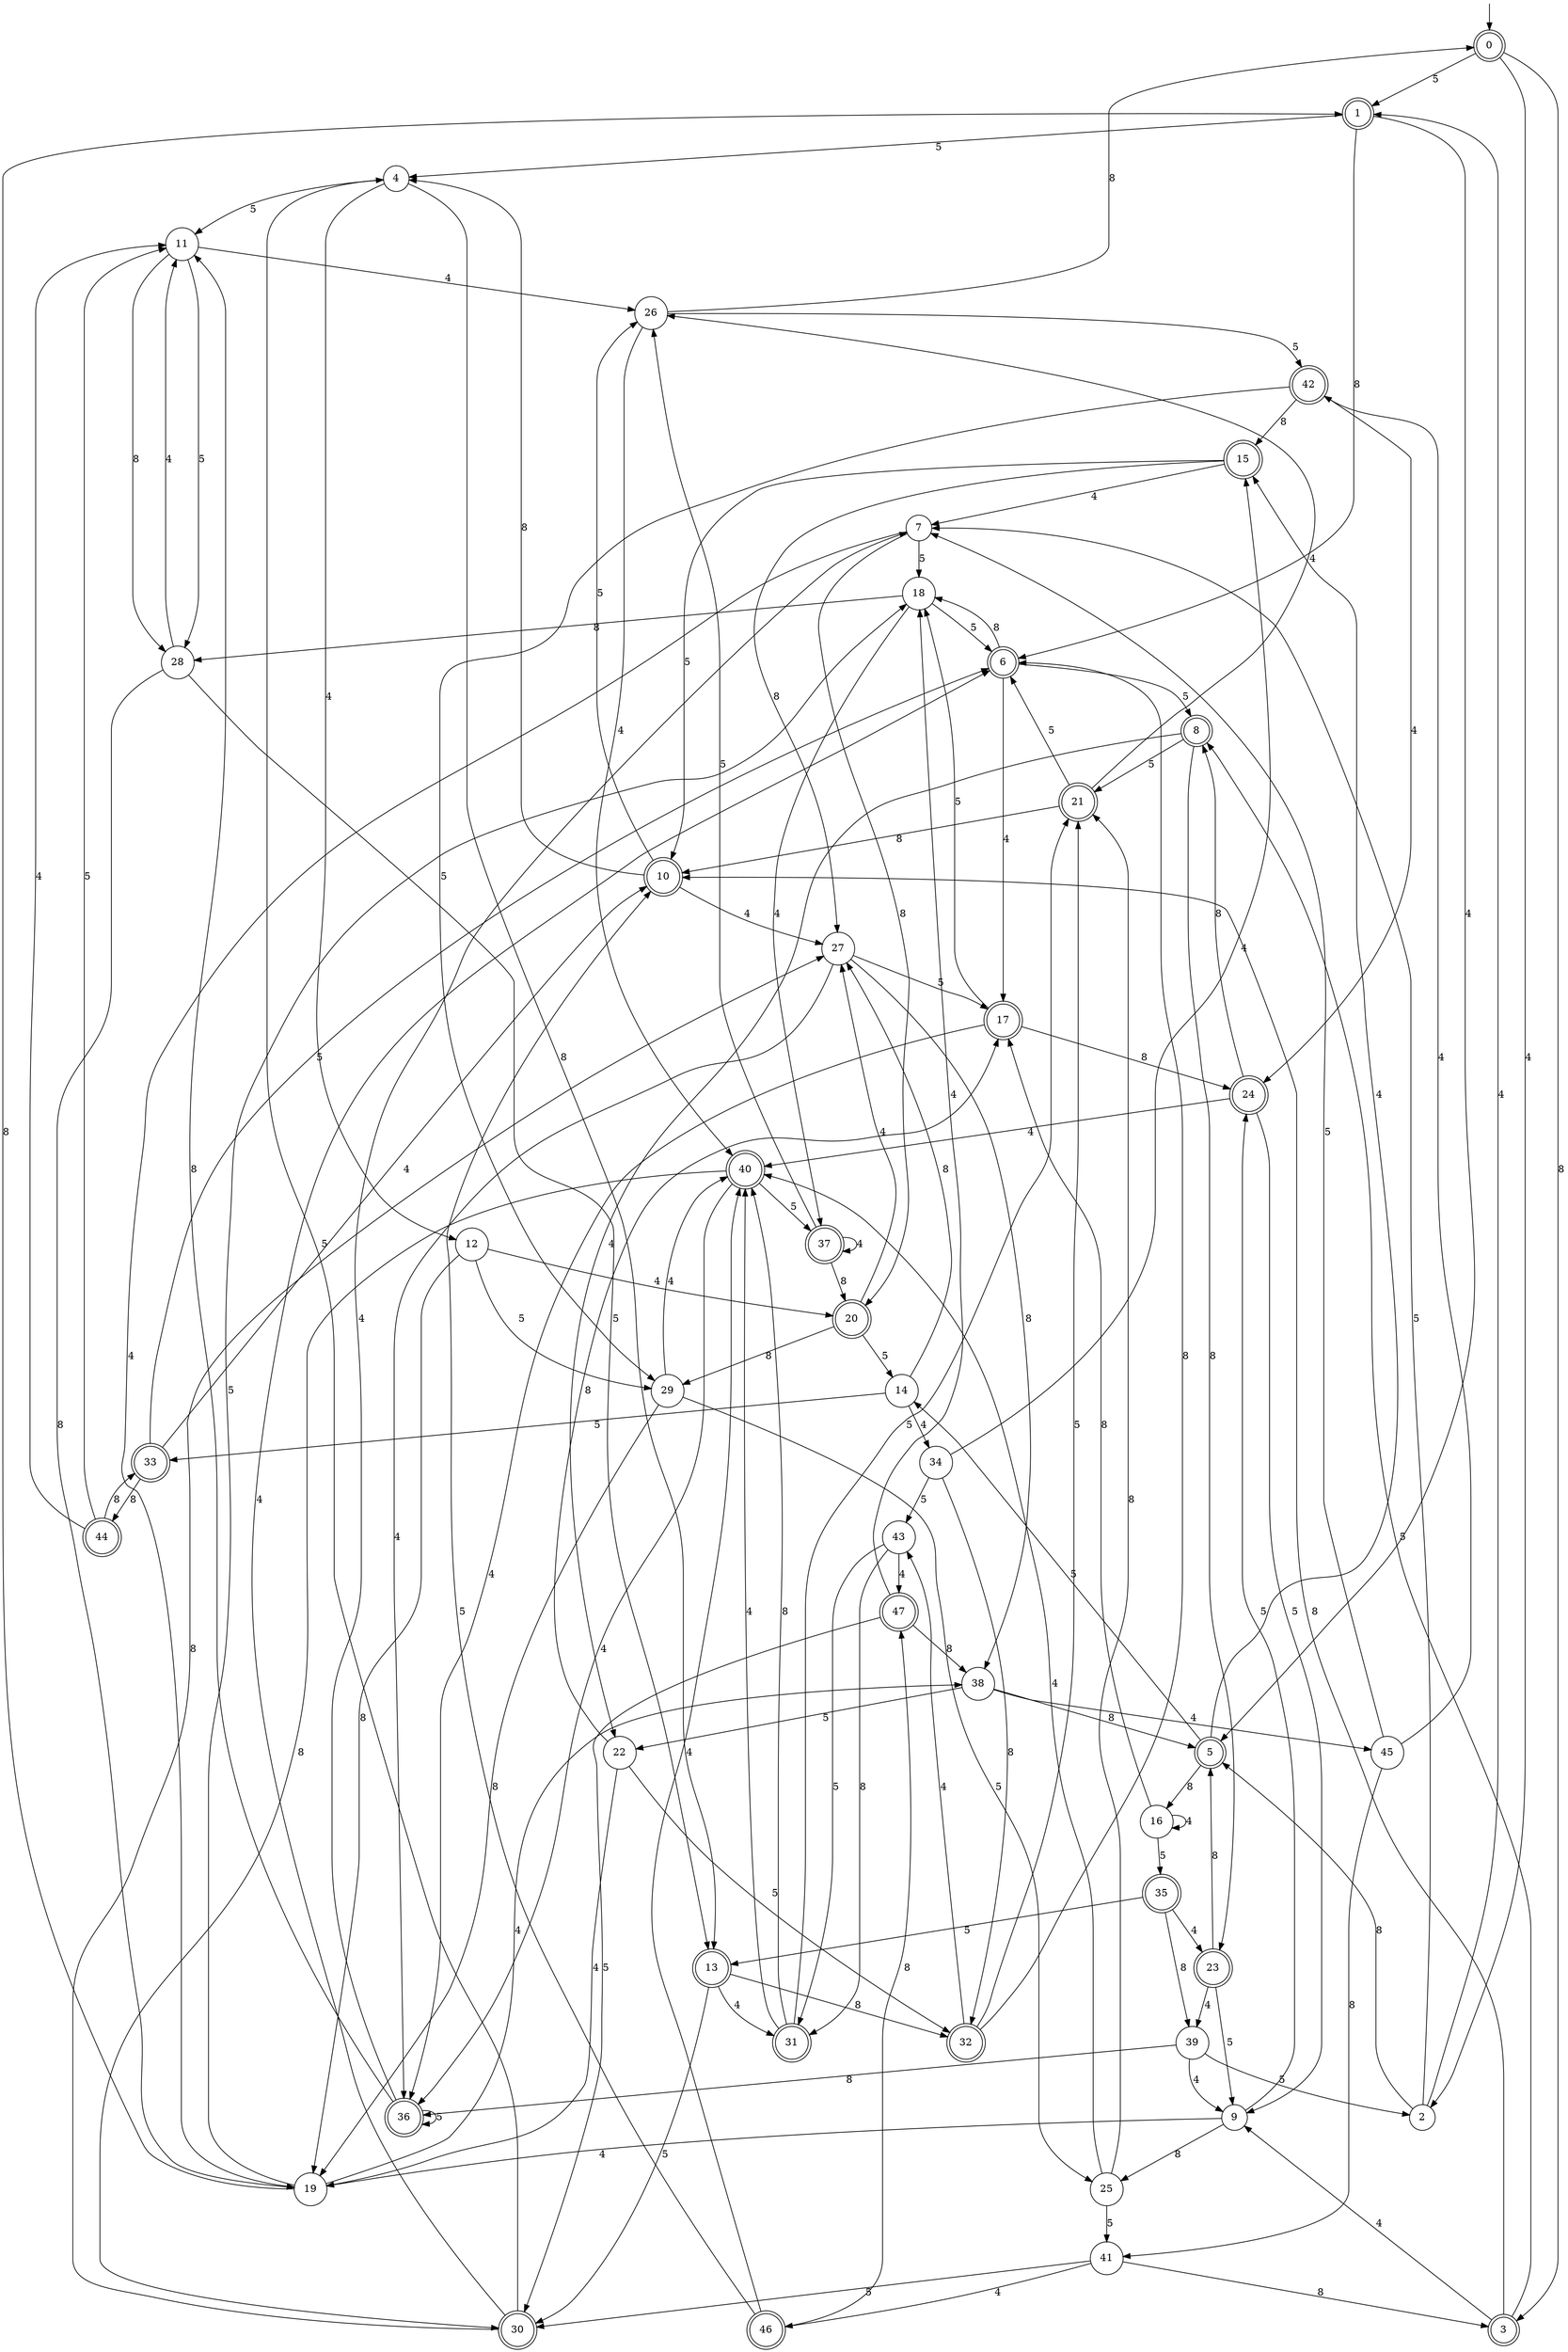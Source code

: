 digraph g {

	s0 [shape="doublecircle" label="0"];
	s1 [shape="doublecircle" label="1"];
	s2 [shape="circle" label="2"];
	s3 [shape="doublecircle" label="3"];
	s4 [shape="circle" label="4"];
	s5 [shape="doublecircle" label="5"];
	s6 [shape="doublecircle" label="6"];
	s7 [shape="circle" label="7"];
	s8 [shape="doublecircle" label="8"];
	s9 [shape="circle" label="9"];
	s10 [shape="doublecircle" label="10"];
	s11 [shape="circle" label="11"];
	s12 [shape="circle" label="12"];
	s13 [shape="doublecircle" label="13"];
	s14 [shape="circle" label="14"];
	s15 [shape="doublecircle" label="15"];
	s16 [shape="circle" label="16"];
	s17 [shape="doublecircle" label="17"];
	s18 [shape="circle" label="18"];
	s19 [shape="circle" label="19"];
	s20 [shape="doublecircle" label="20"];
	s21 [shape="doublecircle" label="21"];
	s22 [shape="circle" label="22"];
	s23 [shape="doublecircle" label="23"];
	s24 [shape="doublecircle" label="24"];
	s25 [shape="circle" label="25"];
	s26 [shape="circle" label="26"];
	s27 [shape="circle" label="27"];
	s28 [shape="circle" label="28"];
	s29 [shape="circle" label="29"];
	s30 [shape="doublecircle" label="30"];
	s31 [shape="doublecircle" label="31"];
	s32 [shape="doublecircle" label="32"];
	s33 [shape="doublecircle" label="33"];
	s34 [shape="circle" label="34"];
	s35 [shape="doublecircle" label="35"];
	s36 [shape="doublecircle" label="36"];
	s37 [shape="doublecircle" label="37"];
	s38 [shape="circle" label="38"];
	s39 [shape="circle" label="39"];
	s40 [shape="doublecircle" label="40"];
	s41 [shape="circle" label="41"];
	s42 [shape="doublecircle" label="42"];
	s43 [shape="circle" label="43"];
	s44 [shape="doublecircle" label="44"];
	s45 [shape="circle" label="45"];
	s46 [shape="doublecircle" label="46"];
	s47 [shape="doublecircle" label="47"];
	s0 -> s1 [label="5"];
	s0 -> s2 [label="4"];
	s0 -> s3 [label="8"];
	s1 -> s4 [label="5"];
	s1 -> s5 [label="4"];
	s1 -> s6 [label="8"];
	s2 -> s7 [label="5"];
	s2 -> s1 [label="4"];
	s2 -> s5 [label="8"];
	s3 -> s8 [label="5"];
	s3 -> s9 [label="4"];
	s3 -> s10 [label="8"];
	s4 -> s11 [label="5"];
	s4 -> s12 [label="4"];
	s4 -> s13 [label="8"];
	s5 -> s14 [label="5"];
	s5 -> s15 [label="4"];
	s5 -> s16 [label="8"];
	s6 -> s8 [label="5"];
	s6 -> s17 [label="4"];
	s6 -> s18 [label="8"];
	s7 -> s18 [label="5"];
	s7 -> s19 [label="4"];
	s7 -> s20 [label="8"];
	s8 -> s21 [label="5"];
	s8 -> s22 [label="4"];
	s8 -> s23 [label="8"];
	s9 -> s24 [label="5"];
	s9 -> s19 [label="4"];
	s9 -> s25 [label="8"];
	s10 -> s26 [label="5"];
	s10 -> s27 [label="4"];
	s10 -> s4 [label="8"];
	s11 -> s28 [label="5"];
	s11 -> s26 [label="4"];
	s11 -> s28 [label="8"];
	s12 -> s29 [label="5"];
	s12 -> s20 [label="4"];
	s12 -> s19 [label="8"];
	s13 -> s30 [label="5"];
	s13 -> s31 [label="4"];
	s13 -> s32 [label="8"];
	s14 -> s33 [label="5"];
	s14 -> s34 [label="4"];
	s14 -> s27 [label="8"];
	s15 -> s10 [label="5"];
	s15 -> s7 [label="4"];
	s15 -> s27 [label="8"];
	s16 -> s35 [label="5"];
	s16 -> s16 [label="4"];
	s16 -> s17 [label="8"];
	s17 -> s18 [label="5"];
	s17 -> s36 [label="4"];
	s17 -> s24 [label="8"];
	s18 -> s6 [label="5"];
	s18 -> s37 [label="4"];
	s18 -> s28 [label="8"];
	s19 -> s18 [label="5"];
	s19 -> s38 [label="4"];
	s19 -> s1 [label="8"];
	s20 -> s14 [label="5"];
	s20 -> s27 [label="4"];
	s20 -> s29 [label="8"];
	s21 -> s6 [label="5"];
	s21 -> s26 [label="4"];
	s21 -> s10 [label="8"];
	s22 -> s32 [label="5"];
	s22 -> s19 [label="4"];
	s22 -> s17 [label="8"];
	s23 -> s9 [label="5"];
	s23 -> s39 [label="4"];
	s23 -> s5 [label="8"];
	s24 -> s9 [label="5"];
	s24 -> s40 [label="4"];
	s24 -> s8 [label="8"];
	s25 -> s41 [label="5"];
	s25 -> s40 [label="4"];
	s25 -> s21 [label="8"];
	s26 -> s42 [label="5"];
	s26 -> s40 [label="4"];
	s26 -> s0 [label="8"];
	s27 -> s17 [label="5"];
	s27 -> s36 [label="4"];
	s27 -> s38 [label="8"];
	s28 -> s13 [label="5"];
	s28 -> s11 [label="4"];
	s28 -> s19 [label="8"];
	s29 -> s25 [label="5"];
	s29 -> s40 [label="4"];
	s29 -> s19 [label="8"];
	s30 -> s4 [label="5"];
	s30 -> s6 [label="4"];
	s30 -> s27 [label="8"];
	s31 -> s21 [label="5"];
	s31 -> s40 [label="4"];
	s31 -> s40 [label="8"];
	s32 -> s21 [label="5"];
	s32 -> s43 [label="4"];
	s32 -> s6 [label="8"];
	s33 -> s6 [label="5"];
	s33 -> s10 [label="4"];
	s33 -> s44 [label="8"];
	s34 -> s43 [label="5"];
	s34 -> s15 [label="4"];
	s34 -> s32 [label="8"];
	s35 -> s13 [label="5"];
	s35 -> s23 [label="4"];
	s35 -> s39 [label="8"];
	s36 -> s36 [label="5"];
	s36 -> s7 [label="4"];
	s36 -> s11 [label="8"];
	s37 -> s26 [label="5"];
	s37 -> s37 [label="4"];
	s37 -> s20 [label="8"];
	s38 -> s22 [label="5"];
	s38 -> s45 [label="4"];
	s38 -> s5 [label="8"];
	s39 -> s2 [label="5"];
	s39 -> s9 [label="4"];
	s39 -> s36 [label="8"];
	s40 -> s37 [label="5"];
	s40 -> s36 [label="4"];
	s40 -> s30 [label="8"];
	s41 -> s30 [label="5"];
	s41 -> s46 [label="4"];
	s41 -> s3 [label="8"];
	s42 -> s29 [label="5"];
	s42 -> s24 [label="4"];
	s42 -> s15 [label="8"];
	s43 -> s31 [label="5"];
	s43 -> s47 [label="4"];
	s43 -> s31 [label="8"];
	s44 -> s11 [label="5"];
	s44 -> s11 [label="4"];
	s44 -> s33 [label="8"];
	s45 -> s7 [label="5"];
	s45 -> s42 [label="4"];
	s45 -> s41 [label="8"];
	s46 -> s10 [label="5"];
	s46 -> s40 [label="4"];
	s46 -> s47 [label="8"];
	s47 -> s30 [label="5"];
	s47 -> s18 [label="4"];
	s47 -> s38 [label="8"];

__start0 [label="" shape="none" width="0" height="0"];
__start0 -> s0;

}
